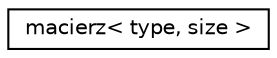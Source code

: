 digraph "Graficzna hierarchia klas"
{
  edge [fontname="Helvetica",fontsize="10",labelfontname="Helvetica",labelfontsize="10"];
  node [fontname="Helvetica",fontsize="10",shape=record];
  rankdir="LR";
  Node0 [label="macierz\< type, size \>",height=0.2,width=0.4,color="black", fillcolor="white", style="filled",URL="$classmacierz.html",tooltip="Modeluje pojęcie macierzy. "];
}
